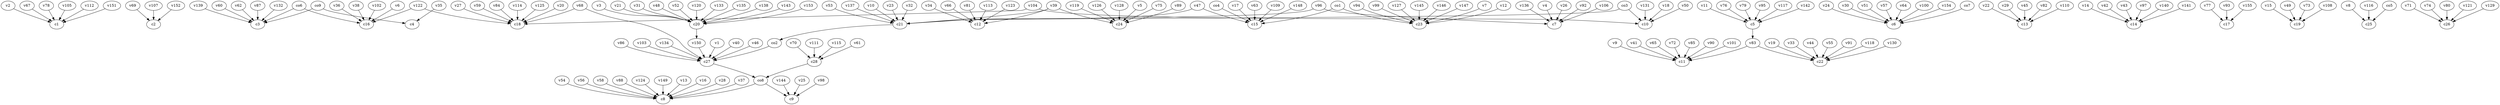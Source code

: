 strict digraph  {
c1;
c2;
c3;
c4;
c5;
c6;
c7;
c8;
c9;
c10;
c11;
c12;
c13;
c14;
c15;
c16;
c17;
c18;
c19;
c20;
c21;
c22;
c23;
c24;
c25;
c26;
c27;
c28;
v1;
v2;
v3;
v4;
v5;
v6;
v7;
v8;
v9;
v10;
v11;
v12;
v13;
v14;
v15;
v16;
v17;
v18;
v19;
v20;
v21;
v22;
v23;
v24;
v25;
v26;
v27;
v28;
v29;
v30;
v31;
v32;
v33;
v34;
v35;
v36;
v37;
v38;
v39;
v40;
v41;
v42;
v43;
v44;
v45;
v46;
v47;
v48;
v49;
v50;
v51;
v52;
v53;
v54;
v55;
v56;
v57;
v58;
v59;
v60;
v61;
v62;
v63;
v64;
v65;
v66;
v67;
v68;
v69;
v70;
v71;
v72;
v73;
v74;
v75;
v76;
v77;
v78;
v79;
v80;
v81;
v82;
v83;
v84;
v85;
v86;
v87;
v88;
v89;
v90;
v91;
v92;
v93;
v94;
v95;
v96;
v97;
v98;
v99;
v100;
v101;
v102;
v103;
v104;
v105;
v106;
v107;
v108;
v109;
v110;
v111;
v112;
v113;
v114;
v115;
v116;
v117;
v118;
v119;
v120;
v121;
v122;
v123;
v124;
v125;
v126;
v127;
v128;
v129;
v130;
v131;
v132;
v133;
v134;
v135;
v136;
v137;
v138;
v139;
v140;
v141;
v142;
v143;
v144;
v145;
v146;
v147;
v148;
v149;
v150;
v151;
v152;
v153;
v154;
v155;
co1;
co2;
co3;
co4;
co5;
co6;
co7;
co8;
co9;
c5 -> v83  [weight=1];
c20 -> v150  [weight=1];
c21 -> co2  [weight=1];
c27 -> co8  [weight=1];
c28 -> co8  [weight=1];
v1 -> c27  [weight=1];
v2 -> c1  [weight=1];
v3 -> c20  [weight=1];
v4 -> c7  [weight=1];
v5 -> c24  [weight=1];
v6 -> c16  [weight=1];
v7 -> c23  [weight=1];
v8 -> c25  [weight=1];
v9 -> c11  [weight=1];
v10 -> c21  [weight=1];
v11 -> c5  [weight=1];
v12 -> c23  [weight=1];
v13 -> c8  [weight=1];
v14 -> c14  [weight=1];
v15 -> c19  [weight=1];
v16 -> c8  [weight=1];
v17 -> c15  [weight=1];
v18 -> c10  [weight=1];
v19 -> c22  [weight=1];
v20 -> c18  [weight=1];
v21 -> c20  [weight=1];
v22 -> c13  [weight=1];
v23 -> c21  [weight=1];
v24 -> c6  [weight=1];
v25 -> c9  [weight=1];
v26 -> c7  [weight=1];
v27 -> c18  [weight=1];
v28 -> c8  [weight=1];
v29 -> c13  [weight=1];
v30 -> c6  [weight=1];
v31 -> c20  [weight=1];
v32 -> c21  [weight=1];
v33 -> c22  [weight=1];
v34 -> c12  [weight=1];
v35 -> c4  [weight=1];
v36 -> c16  [weight=1];
v37 -> c8  [weight=1];
v38 -> c16  [weight=1];
v39 -> c12  [weight=1];
v39 -> c24  [weight=1];
v39 -> c21  [weight=1];
v40 -> c27  [weight=1];
v41 -> c11  [weight=1];
v42 -> c14  [weight=1];
v43 -> c14  [weight=1];
v44 -> c22  [weight=1];
v45 -> c13  [weight=1];
v46 -> c27  [weight=1];
v47 -> c15  [weight=1];
v47 -> c21  [weight=1];
v48 -> c20  [weight=1];
v49 -> c19  [weight=1];
v50 -> c10  [weight=1];
v51 -> c6  [weight=1];
v52 -> c20  [weight=1];
v53 -> c21  [weight=1];
v54 -> c8  [weight=1];
v55 -> c22  [weight=1];
v56 -> c8  [weight=1];
v57 -> c6  [weight=1];
v58 -> c8  [weight=1];
v59 -> c18  [weight=1];
v60 -> c3  [weight=1];
v61 -> c28  [weight=1];
v62 -> c3  [weight=1];
v63 -> c15  [weight=1];
v64 -> c6  [weight=1];
v65 -> c11  [weight=1];
v66 -> c12  [weight=1];
v67 -> c1  [weight=1];
v68 -> c27  [weight=1];
v68 -> c18  [weight=1];
v69 -> c2  [weight=1];
v70 -> c28  [weight=1];
v71 -> c26  [weight=1];
v72 -> c11  [weight=1];
v73 -> c19  [weight=1];
v74 -> c26  [weight=1];
v75 -> c24  [weight=1];
v76 -> c5  [weight=1];
v77 -> c17  [weight=1];
v78 -> c1  [weight=1];
v79 -> c5  [weight=1];
v80 -> c26  [weight=1];
v81 -> c12  [weight=1];
v82 -> c13  [weight=1];
v83 -> c11  [weight=1];
v83 -> c22  [weight=1];
v84 -> c18  [weight=1];
v85 -> c11  [weight=1];
v86 -> c27  [weight=1];
v87 -> c3  [weight=1];
v88 -> c8  [weight=1];
v89 -> c24  [weight=1];
v90 -> c11  [weight=1];
v91 -> c22  [weight=1];
v92 -> c7  [weight=1];
v93 -> c17  [weight=1];
v94 -> c23  [weight=1];
v95 -> c5  [weight=1];
v96 -> c7  [weight=1];
v96 -> c21  [weight=1];
v97 -> c14  [weight=1];
v98 -> c9  [weight=1];
v99 -> c23  [weight=1];
v100 -> c6  [weight=1];
v101 -> c11  [weight=1];
v102 -> c16  [weight=1];
v103 -> c27  [weight=1];
v104 -> c10  [weight=1];
v104 -> c18  [weight=1];
v105 -> c1  [weight=1];
v106 -> c7  [weight=1];
v107 -> c2  [weight=1];
v108 -> c19  [weight=1];
v109 -> c15  [weight=1];
v110 -> c13  [weight=1];
v111 -> c28  [weight=1];
v112 -> c1  [weight=1];
v113 -> c12  [weight=1];
v114 -> c18  [weight=1];
v115 -> c28  [weight=1];
v116 -> c25  [weight=1];
v117 -> c5  [weight=1];
v118 -> c22  [weight=1];
v119 -> c24  [weight=1];
v120 -> c20  [weight=1];
v121 -> c26  [weight=1];
v122 -> c18  [weight=1];
v122 -> c16  [weight=1];
v123 -> c12  [weight=1];
v124 -> c8  [weight=1];
v125 -> c18  [weight=1];
v126 -> c24  [weight=1];
v127 -> c23  [weight=1];
v128 -> c24  [weight=1];
v129 -> c26  [weight=1];
v130 -> c22  [weight=1];
v131 -> c10  [weight=1];
v132 -> c3  [weight=1];
v133 -> c20  [weight=1];
v134 -> c27  [weight=1];
v135 -> c20  [weight=1];
v136 -> c7  [weight=1];
v137 -> c21  [weight=1];
v138 -> c20  [weight=1];
v139 -> c3  [weight=1];
v140 -> c14  [weight=1];
v141 -> c14  [weight=1];
v142 -> c5  [weight=1];
v143 -> c20  [weight=1];
v144 -> c9  [weight=1];
v145 -> c23  [weight=1];
v146 -> c23  [weight=1];
v147 -> c23  [weight=1];
v148 -> c15  [weight=1];
v149 -> c8  [weight=1];
v150 -> c27  [weight=1];
v151 -> c1  [weight=1];
v152 -> c2  [weight=1];
v153 -> c20  [weight=1];
v154 -> c6  [weight=1];
v155 -> c17  [weight=1];
co1 -> c23  [weight=1];
co1 -> c15  [weight=1];
co2 -> c27  [weight=1];
co3 -> c10  [weight=1];
co3 -> c21  [weight=1];
co4 -> c15  [weight=1];
co5 -> c25  [weight=1];
co6 -> c3  [weight=1];
co6 -> c16  [weight=1];
co7 -> c6  [weight=1];
co8 -> c9  [weight=1];
co8 -> c8  [weight=1];
co9 -> c3  [weight=1];
co9 -> c4  [weight=1];
}
